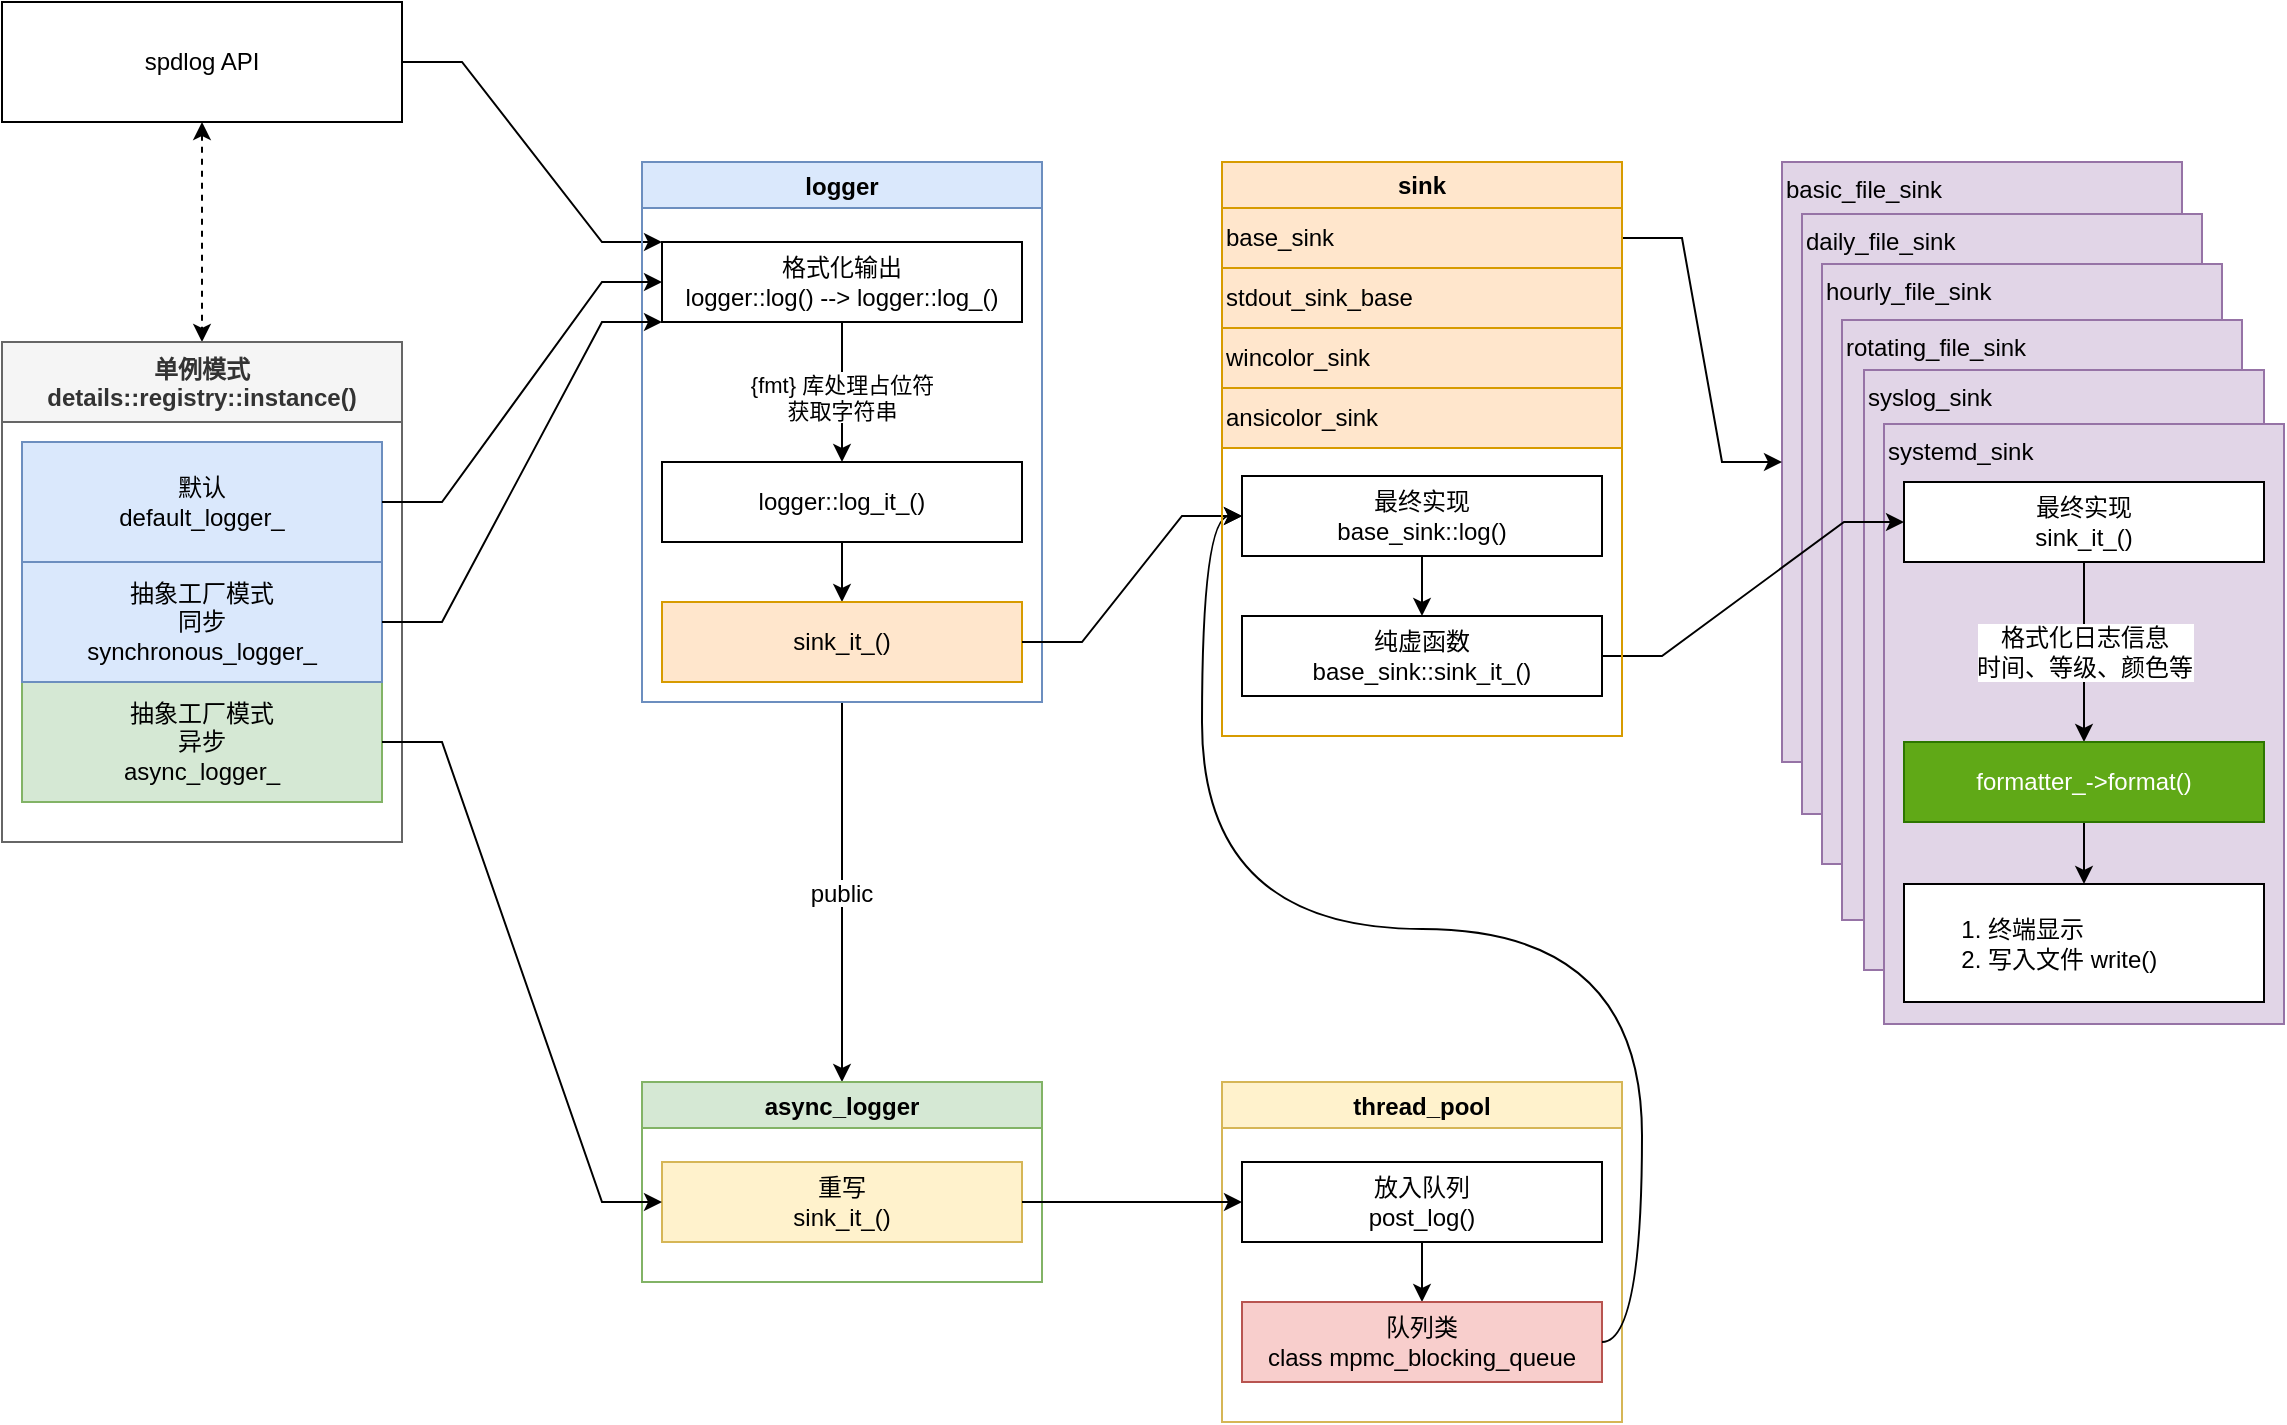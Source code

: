<mxfile version="20.7.4" type="device"><diagram id="DlK6CtV6V_xZ3YGiJ32b" name="第 1 页"><mxGraphModel dx="1966" dy="1230" grid="1" gridSize="10" guides="1" tooltips="1" connect="1" arrows="1" fold="1" page="1" pageScale="1" pageWidth="827" pageHeight="1169" math="0" shadow="0"><root><mxCell id="0"/><mxCell id="1" parent="0"/><mxCell id="rSzXzr6BAl1aS1ip63XE-3" value="" style="rounded=0;orthogonalLoop=1;jettySize=auto;html=1;entryX=0.5;entryY=0;entryDx=0;entryDy=0;dashed=1;startArrow=classic;startFill=1;" parent="1" source="rSzXzr6BAl1aS1ip63XE-1" target="rSzXzr6BAl1aS1ip63XE-44" edge="1"><mxGeometry relative="1" as="geometry"><mxPoint x="370" y="400" as="targetPoint"/></mxGeometry></mxCell><mxCell id="rSzXzr6BAl1aS1ip63XE-56" style="rounded=0;orthogonalLoop=1;jettySize=auto;html=1;exitX=1;exitY=0.5;exitDx=0;exitDy=0;entryX=0;entryY=0;entryDx=0;entryDy=0;startArrow=none;startFill=0;edgeStyle=entityRelationEdgeStyle;" parent="1" source="rSzXzr6BAl1aS1ip63XE-1" target="rSzXzr6BAl1aS1ip63XE-49" edge="1"><mxGeometry relative="1" as="geometry"/></mxCell><mxCell id="rSzXzr6BAl1aS1ip63XE-1" value="spdlog API" style="rounded=0;whiteSpace=wrap;html=1;" parent="1" vertex="1"><mxGeometry x="270" y="240" width="200" height="60" as="geometry"/></mxCell><mxCell id="rSzXzr6BAl1aS1ip63XE-44" value="单例模式&#10;details::registry::instance()" style="swimlane;startSize=40;fillColor=#f5f5f5;fontColor=#333333;strokeColor=#666666;" parent="1" vertex="1"><mxGeometry x="270" y="410" width="200" height="250" as="geometry"><mxRectangle x="80" y="360" width="200" height="40" as="alternateBounds"/></mxGeometry></mxCell><mxCell id="rSzXzr6BAl1aS1ip63XE-45" value="默认&lt;br style=&quot;border-color: var(--border-color);&quot;&gt;default_logger_" style="rounded=0;whiteSpace=wrap;html=1;fillColor=#dae8fc;strokeColor=#6c8ebf;" parent="rSzXzr6BAl1aS1ip63XE-44" vertex="1"><mxGeometry x="10" y="50" width="180" height="60" as="geometry"/></mxCell><mxCell id="rSzXzr6BAl1aS1ip63XE-47" value="抽象工厂模式&lt;br&gt;异步&lt;br style=&quot;border-color: var(--border-color);&quot;&gt;async_logger_" style="rounded=0;whiteSpace=wrap;html=1;fillColor=#d5e8d4;strokeColor=#82b366;" parent="rSzXzr6BAl1aS1ip63XE-44" vertex="1"><mxGeometry x="10" y="170" width="180" height="60" as="geometry"/></mxCell><mxCell id="rSzXzr6BAl1aS1ip63XE-46" value="抽象工厂模式&lt;br style=&quot;border-color: var(--border-color);&quot;&gt;同步&lt;br style=&quot;border-color: var(--border-color);&quot;&gt;synchronous_logger_" style="rounded=0;whiteSpace=wrap;html=1;fillColor=#dae8fc;strokeColor=#6c8ebf;" parent="rSzXzr6BAl1aS1ip63XE-44" vertex="1"><mxGeometry x="10" y="110" width="180" height="60" as="geometry"/></mxCell><mxCell id="rSzXzr6BAl1aS1ip63XE-161" value="public" style="edgeStyle=none;rounded=0;orthogonalLoop=1;jettySize=auto;fontFamily=Helvetica;fontSize=12;fontColor=default;startArrow=none;startFill=0;entryX=0.5;entryY=0;entryDx=0;entryDy=0;labelBorderColor=none;" parent="1" source="rSzXzr6BAl1aS1ip63XE-50" target="rSzXzr6BAl1aS1ip63XE-153" edge="1"><mxGeometry relative="1" as="geometry"/></mxCell><mxCell id="rSzXzr6BAl1aS1ip63XE-50" value="logger" style="swimlane;rounded=0;fillColor=#dae8fc;strokeColor=#6c8ebf;fillStyle=auto;labelBorderColor=none;" parent="1" vertex="1"><mxGeometry x="590" y="320" width="200" height="270" as="geometry"><mxRectangle x="400" y="270" width="80" height="30" as="alternateBounds"/></mxGeometry></mxCell><mxCell id="rSzXzr6BAl1aS1ip63XE-53" value="" style="edgeStyle=none;rounded=0;orthogonalLoop=1;jettySize=auto;startArrow=none;startFill=0;labelBorderColor=none;" parent="rSzXzr6BAl1aS1ip63XE-50" source="rSzXzr6BAl1aS1ip63XE-49" target="rSzXzr6BAl1aS1ip63XE-51" edge="1"><mxGeometry relative="1" as="geometry"/></mxCell><mxCell id="rSzXzr6BAl1aS1ip63XE-55" value="{fmt} 库处理占位符&#10;获取字符串" style="edgeLabel;align=center;verticalAlign=middle;resizable=0;points=[];labelBorderColor=none;" parent="rSzXzr6BAl1aS1ip63XE-53" vertex="1" connectable="0"><mxGeometry x="-0.433" relative="1" as="geometry"><mxPoint y="17" as="offset"/></mxGeometry></mxCell><mxCell id="rSzXzr6BAl1aS1ip63XE-49" value="格式化输出&#10;logger::log() --&gt; logger::log_()" style="rounded=0;whiteSpace=wrap;labelBorderColor=none;" parent="rSzXzr6BAl1aS1ip63XE-50" vertex="1"><mxGeometry x="10" y="40" width="180" height="40" as="geometry"/></mxCell><mxCell id="rSzXzr6BAl1aS1ip63XE-54" value="" style="edgeStyle=none;rounded=0;orthogonalLoop=1;jettySize=auto;startArrow=none;startFill=0;labelBorderColor=none;" parent="rSzXzr6BAl1aS1ip63XE-50" source="rSzXzr6BAl1aS1ip63XE-51" target="rSzXzr6BAl1aS1ip63XE-52" edge="1"><mxGeometry relative="1" as="geometry"/></mxCell><mxCell id="rSzXzr6BAl1aS1ip63XE-51" value="logger::log_it_()" style="rounded=0;whiteSpace=wrap;labelBorderColor=none;" parent="rSzXzr6BAl1aS1ip63XE-50" vertex="1"><mxGeometry x="10" y="150" width="180" height="40" as="geometry"/></mxCell><mxCell id="rSzXzr6BAl1aS1ip63XE-52" value="sink_it_()" style="rounded=0;whiteSpace=wrap;labelBorderColor=none;fillColor=#ffe6cc;strokeColor=#d79b00;" parent="rSzXzr6BAl1aS1ip63XE-50" vertex="1"><mxGeometry x="10" y="220" width="180" height="40" as="geometry"/></mxCell><mxCell id="rSzXzr6BAl1aS1ip63XE-78" value="" style="edgeStyle=none;rounded=0;orthogonalLoop=1;jettySize=auto;exitX=1;exitY=0.5;exitDx=0;exitDy=0;startArrow=none;startFill=0;labelBorderColor=none;" parent="rSzXzr6BAl1aS1ip63XE-50" source="rSzXzr6BAl1aS1ip63XE-49" target="rSzXzr6BAl1aS1ip63XE-49" edge="1"><mxGeometry relative="1" as="geometry"/></mxCell><mxCell id="rSzXzr6BAl1aS1ip63XE-57" style="rounded=0;orthogonalLoop=1;jettySize=auto;html=1;exitX=1;exitY=0.5;exitDx=0;exitDy=0;entryX=0;entryY=0.5;entryDx=0;entryDy=0;startArrow=none;startFill=0;edgeStyle=entityRelationEdgeStyle;" parent="1" source="rSzXzr6BAl1aS1ip63XE-45" target="rSzXzr6BAl1aS1ip63XE-49" edge="1"><mxGeometry relative="1" as="geometry"/></mxCell><mxCell id="rSzXzr6BAl1aS1ip63XE-59" style="edgeStyle=entityRelationEdgeStyle;rounded=0;orthogonalLoop=1;jettySize=auto;html=1;exitX=1;exitY=0.5;exitDx=0;exitDy=0;entryX=0;entryY=1;entryDx=0;entryDy=0;startArrow=none;startFill=0;" parent="1" source="rSzXzr6BAl1aS1ip63XE-46" target="rSzXzr6BAl1aS1ip63XE-49" edge="1"><mxGeometry relative="1" as="geometry"/></mxCell><mxCell id="rSzXzr6BAl1aS1ip63XE-130" value="basic_file_sink" style="rounded=0;whiteSpace=wrap;html=1;fontFamily=Helvetica;fontSize=12;fillColor=#e1d5e7;verticalAlign=top;align=left;strokeColor=#9673a6;" parent="1" vertex="1"><mxGeometry x="1160" y="320" width="200" height="300" as="geometry"/></mxCell><mxCell id="rSzXzr6BAl1aS1ip63XE-131" value="daily_file_sink" style="rounded=0;whiteSpace=wrap;html=1;fontFamily=Helvetica;fontSize=12;fillColor=#e1d5e7;verticalAlign=top;align=left;strokeColor=#9673a6;" parent="1" vertex="1"><mxGeometry x="1170" y="346" width="200" height="300" as="geometry"/></mxCell><mxCell id="rSzXzr6BAl1aS1ip63XE-133" value="hourly_file_sink" style="rounded=0;whiteSpace=wrap;html=1;fontFamily=Helvetica;fontSize=12;fillColor=#e1d5e7;verticalAlign=top;align=left;strokeColor=#9673a6;" parent="1" vertex="1"><mxGeometry x="1180" y="371" width="200" height="300" as="geometry"/></mxCell><mxCell id="rSzXzr6BAl1aS1ip63XE-137" value="rotating_file_sink" style="rounded=0;whiteSpace=wrap;html=1;fontFamily=Helvetica;fontSize=12;fillColor=#e1d5e7;verticalAlign=top;align=left;strokeColor=#9673a6;" parent="1" vertex="1"><mxGeometry x="1190" y="399" width="200" height="300" as="geometry"/></mxCell><mxCell id="rSzXzr6BAl1aS1ip63XE-138" value="syslog_sink" style="rounded=0;whiteSpace=wrap;html=1;fontFamily=Helvetica;fontSize=12;fillColor=#e1d5e7;verticalAlign=top;align=left;strokeColor=#9673a6;" parent="1" vertex="1"><mxGeometry x="1201" y="424" width="200" height="300" as="geometry"/></mxCell><mxCell id="rSzXzr6BAl1aS1ip63XE-139" value="systemd_sink" style="rounded=0;whiteSpace=wrap;html=1;fontFamily=Helvetica;fontSize=12;fillColor=#e1d5e7;verticalAlign=top;align=left;strokeColor=#9673a6;" parent="1" vertex="1"><mxGeometry x="1211" y="451" width="200" height="300" as="geometry"/></mxCell><mxCell id="rSzXzr6BAl1aS1ip63XE-150" value="格式化日志信息&lt;br&gt;时间、等级、颜色等" style="edgeStyle=none;rounded=0;orthogonalLoop=1;jettySize=auto;html=1;exitX=0.5;exitY=1;exitDx=0;exitDy=0;fontFamily=Helvetica;fontSize=12;fontColor=default;startArrow=none;startFill=0;" parent="1" source="rSzXzr6BAl1aS1ip63XE-73" target="rSzXzr6BAl1aS1ip63XE-144" edge="1"><mxGeometry relative="1" as="geometry"/></mxCell><mxCell id="rSzXzr6BAl1aS1ip63XE-73" value="最终实现&lt;br&gt;sink_it_()" style="rounded=0;whiteSpace=wrap;html=1;" parent="1" vertex="1"><mxGeometry x="1221" y="480" width="180" height="40" as="geometry"/></mxCell><mxCell id="rSzXzr6BAl1aS1ip63XE-80" style="edgeStyle=entityRelationEdgeStyle;rounded=0;orthogonalLoop=1;jettySize=auto;html=1;exitX=1;exitY=0.5;exitDx=0;exitDy=0;entryX=0;entryY=0.5;entryDx=0;entryDy=0;startArrow=none;startFill=0;" parent="1" source="rSzXzr6BAl1aS1ip63XE-52" target="rSzXzr6BAl1aS1ip63XE-63" edge="1"><mxGeometry relative="1" as="geometry"/></mxCell><mxCell id="rSzXzr6BAl1aS1ip63XE-141" value="" style="edgeStyle=entityRelationEdgeStyle;rounded=0;orthogonalLoop=1;jettySize=auto;html=1;fontFamily=Helvetica;fontSize=12;fontColor=default;startArrow=none;startFill=0;entryX=0;entryY=0.5;entryDx=0;entryDy=0;exitX=1;exitY=0.5;exitDx=0;exitDy=0;" parent="1" source="Chev3WMwRCvUMnwALt4M-4" target="rSzXzr6BAl1aS1ip63XE-130" edge="1"><mxGeometry relative="1" as="geometry"><mxPoint x="1080" y="385" as="sourcePoint"/></mxGeometry></mxCell><mxCell id="rSzXzr6BAl1aS1ip63XE-142" value="" style="edgeStyle=entityRelationEdgeStyle;rounded=0;orthogonalLoop=1;jettySize=auto;html=1;fontFamily=Helvetica;fontSize=12;fontColor=default;startArrow=none;startFill=0;entryX=0;entryY=0.5;entryDx=0;entryDy=0;" parent="1" source="rSzXzr6BAl1aS1ip63XE-65" target="rSzXzr6BAl1aS1ip63XE-73" edge="1"><mxGeometry relative="1" as="geometry"/></mxCell><mxCell id="rSzXzr6BAl1aS1ip63XE-151" style="edgeStyle=none;rounded=0;orthogonalLoop=1;jettySize=auto;html=1;exitX=0.5;exitY=1;exitDx=0;exitDy=0;fontFamily=Helvetica;fontSize=12;fontColor=default;startArrow=none;startFill=0;" parent="1" source="rSzXzr6BAl1aS1ip63XE-144" target="rSzXzr6BAl1aS1ip63XE-145" edge="1"><mxGeometry relative="1" as="geometry"/></mxCell><mxCell id="rSzXzr6BAl1aS1ip63XE-144" value="&lt;span style=&quot;&quot;&gt;formatter_-&amp;gt;&lt;/span&gt;format()" style="rounded=0;whiteSpace=wrap;html=1;fillColor=#60a917;strokeColor=#2D7600;fontColor=#ffffff;" parent="1" vertex="1"><mxGeometry x="1221" y="610" width="180" height="40" as="geometry"/></mxCell><mxCell id="rSzXzr6BAl1aS1ip63XE-145" value="&lt;ol&gt;&lt;li&gt;终端显示&lt;/li&gt;&lt;li&gt;写入文件 write()&lt;br&gt;&lt;/li&gt;&lt;/ol&gt;" style="rounded=0;whiteSpace=wrap;html=1;align=left;" parent="1" vertex="1"><mxGeometry x="1221" y="681" width="180" height="59" as="geometry"/></mxCell><mxCell id="rSzXzr6BAl1aS1ip63XE-153" value="async_logger" style="swimlane;rounded=0;fillColor=#d5e8d4;strokeColor=#82b366;labelBorderColor=none;" parent="1" vertex="1"><mxGeometry x="590" y="780" width="200" height="100" as="geometry"><mxRectangle x="400" y="730" width="120" height="30" as="alternateBounds"/></mxGeometry></mxCell><mxCell id="rSzXzr6BAl1aS1ip63XE-156" value="重写&#10;sink_it_()" style="rounded=0;whiteSpace=wrap;labelBorderColor=none;fillColor=#fff2cc;strokeColor=#d6b656;" parent="rSzXzr6BAl1aS1ip63XE-153" vertex="1"><mxGeometry x="10" y="40" width="180" height="40" as="geometry"/></mxCell><mxCell id="rSzXzr6BAl1aS1ip63XE-160" value="" style="edgeStyle=none;rounded=0;orthogonalLoop=1;jettySize=auto;exitX=1;exitY=0.5;exitDx=0;exitDy=0;startArrow=none;startFill=0;labelBorderColor=none;" parent="rSzXzr6BAl1aS1ip63XE-153" source="rSzXzr6BAl1aS1ip63XE-156" target="rSzXzr6BAl1aS1ip63XE-156" edge="1"><mxGeometry relative="1" as="geometry"/></mxCell><mxCell id="rSzXzr6BAl1aS1ip63XE-162" value="thread_pool" style="swimlane;rounded=0;fillColor=#fff2cc;strokeColor=#d6b656;" parent="1" vertex="1"><mxGeometry x="880" y="780" width="200" height="170" as="geometry"><mxRectangle x="690" y="730" width="110" height="30" as="alternateBounds"/></mxGeometry></mxCell><mxCell id="rSzXzr6BAl1aS1ip63XE-171" value="" style="rounded=0;orthogonalLoop=1;jettySize=auto;html=1;fontFamily=Helvetica;fontSize=12;fontColor=default;startArrow=none;startFill=0;" parent="rSzXzr6BAl1aS1ip63XE-162" source="rSzXzr6BAl1aS1ip63XE-163" target="rSzXzr6BAl1aS1ip63XE-165" edge="1"><mxGeometry relative="1" as="geometry"/></mxCell><mxCell id="rSzXzr6BAl1aS1ip63XE-163" value="放入队列&lt;br&gt;post_log()" style="rounded=0;whiteSpace=wrap;html=1;" parent="rSzXzr6BAl1aS1ip63XE-162" vertex="1"><mxGeometry x="10" y="40" width="180" height="40" as="geometry"/></mxCell><mxCell id="rSzXzr6BAl1aS1ip63XE-164" style="edgeStyle=none;rounded=0;orthogonalLoop=1;jettySize=auto;html=1;exitX=1;exitY=0.5;exitDx=0;exitDy=0;startArrow=none;startFill=0;" parent="rSzXzr6BAl1aS1ip63XE-162" source="rSzXzr6BAl1aS1ip63XE-163" target="rSzXzr6BAl1aS1ip63XE-163" edge="1"><mxGeometry relative="1" as="geometry"/></mxCell><mxCell id="rSzXzr6BAl1aS1ip63XE-165" value="队列类&lt;br&gt;class&amp;nbsp;mpmc_blocking_queue" style="rounded=0;whiteSpace=wrap;html=1;fillColor=#f8cecc;strokeColor=#b85450;" parent="rSzXzr6BAl1aS1ip63XE-162" vertex="1"><mxGeometry x="10" y="110" width="180" height="40" as="geometry"/></mxCell><mxCell id="rSzXzr6BAl1aS1ip63XE-168" style="edgeStyle=entityRelationEdgeStyle;rounded=0;orthogonalLoop=1;jettySize=auto;html=1;exitX=1;exitY=0.5;exitDx=0;exitDy=0;entryX=0;entryY=0.5;entryDx=0;entryDy=0;fontFamily=Helvetica;fontSize=12;fontColor=default;startArrow=none;startFill=0;" parent="1" source="rSzXzr6BAl1aS1ip63XE-47" target="rSzXzr6BAl1aS1ip63XE-156" edge="1"><mxGeometry relative="1" as="geometry"/></mxCell><mxCell id="rSzXzr6BAl1aS1ip63XE-169" style="edgeStyle=entityRelationEdgeStyle;rounded=0;orthogonalLoop=1;jettySize=auto;html=1;exitX=1;exitY=0.5;exitDx=0;exitDy=0;entryX=0;entryY=0.5;entryDx=0;entryDy=0;fontFamily=Helvetica;fontSize=12;fontColor=default;startArrow=none;startFill=0;" parent="1" source="rSzXzr6BAl1aS1ip63XE-156" target="rSzXzr6BAl1aS1ip63XE-163" edge="1"><mxGeometry relative="1" as="geometry"/></mxCell><mxCell id="rSzXzr6BAl1aS1ip63XE-170" style="edgeStyle=orthogonalEdgeStyle;rounded=0;orthogonalLoop=1;jettySize=auto;html=1;exitX=1;exitY=0.5;exitDx=0;exitDy=0;entryX=0;entryY=0.5;entryDx=0;entryDy=0;fontFamily=Helvetica;fontSize=12;fontColor=default;startArrow=none;startFill=0;curved=1;" parent="1" source="rSzXzr6BAl1aS1ip63XE-165" target="rSzXzr6BAl1aS1ip63XE-63" edge="1"><mxGeometry relative="1" as="geometry"/></mxCell><mxCell id="Chev3WMwRCvUMnwALt4M-19" value="&lt;span style=&quot;&quot;&gt;sink&lt;/span&gt;" style="swimlane;whiteSpace=wrap;html=1;fillColor=#ffe6cc;strokeColor=#d79b00;" parent="1" vertex="1"><mxGeometry x="880" y="320" width="200" height="287" as="geometry"><mxRectangle x="680" y="283" width="140" height="30" as="alternateBounds"/></mxGeometry></mxCell><mxCell id="Chev3WMwRCvUMnwALt4M-4" value="&lt;span style=&quot;&quot;&gt;base_sink&lt;/span&gt;" style="whiteSpace=wrap;html=1;align=left;verticalAlign=middle;fillColor=#ffe6cc;strokeColor=#d79b00;" parent="Chev3WMwRCvUMnwALt4M-19" vertex="1"><mxGeometry y="23" width="200" height="30" as="geometry"/></mxCell><mxCell id="Chev3WMwRCvUMnwALt4M-5" value="&lt;span style=&quot;&quot;&gt;stdout_sink_base&lt;/span&gt;" style="whiteSpace=wrap;html=1;align=left;verticalAlign=middle;fillColor=#ffe6cc;strokeColor=#d79b00;" parent="Chev3WMwRCvUMnwALt4M-19" vertex="1"><mxGeometry y="53" width="200" height="30" as="geometry"/></mxCell><mxCell id="Chev3WMwRCvUMnwALt4M-7" value="&lt;span style=&quot;&quot;&gt;wincolor_sink&lt;/span&gt;" style="whiteSpace=wrap;html=1;align=left;verticalAlign=middle;fillColor=#ffe6cc;strokeColor=#d79b00;" parent="Chev3WMwRCvUMnwALt4M-19" vertex="1"><mxGeometry y="83" width="200" height="30" as="geometry"/></mxCell><mxCell id="Chev3WMwRCvUMnwALt4M-6" value="&lt;span style=&quot;&quot;&gt;ansicolor_sink&lt;/span&gt;" style="whiteSpace=wrap;html=1;align=left;verticalAlign=middle;fillColor=#ffe6cc;strokeColor=#d79b00;" parent="Chev3WMwRCvUMnwALt4M-19" vertex="1"><mxGeometry y="113" width="200" height="30" as="geometry"/></mxCell><mxCell id="rSzXzr6BAl1aS1ip63XE-63" value="最终实现&lt;br&gt;base_sink::log()" style="rounded=0;whiteSpace=wrap;html=1;" parent="Chev3WMwRCvUMnwALt4M-19" vertex="1"><mxGeometry x="10" y="157" width="180" height="40" as="geometry"/></mxCell><mxCell id="rSzXzr6BAl1aS1ip63XE-65" value="纯虚函数&lt;br&gt;base_sink::sink_it_()" style="rounded=0;whiteSpace=wrap;html=1;" parent="Chev3WMwRCvUMnwALt4M-19" vertex="1"><mxGeometry x="10" y="227" width="180" height="40" as="geometry"/></mxCell><mxCell id="rSzXzr6BAl1aS1ip63XE-68" value="" style="rounded=0;orthogonalLoop=1;jettySize=auto;html=1;startArrow=none;startFill=0;exitX=0.5;exitY=1;exitDx=0;exitDy=0;entryX=0.5;entryY=0;entryDx=0;entryDy=0;" parent="Chev3WMwRCvUMnwALt4M-19" source="rSzXzr6BAl1aS1ip63XE-63" target="rSzXzr6BAl1aS1ip63XE-65" edge="1"><mxGeometry relative="1" as="geometry"/></mxCell></root></mxGraphModel></diagram></mxfile>